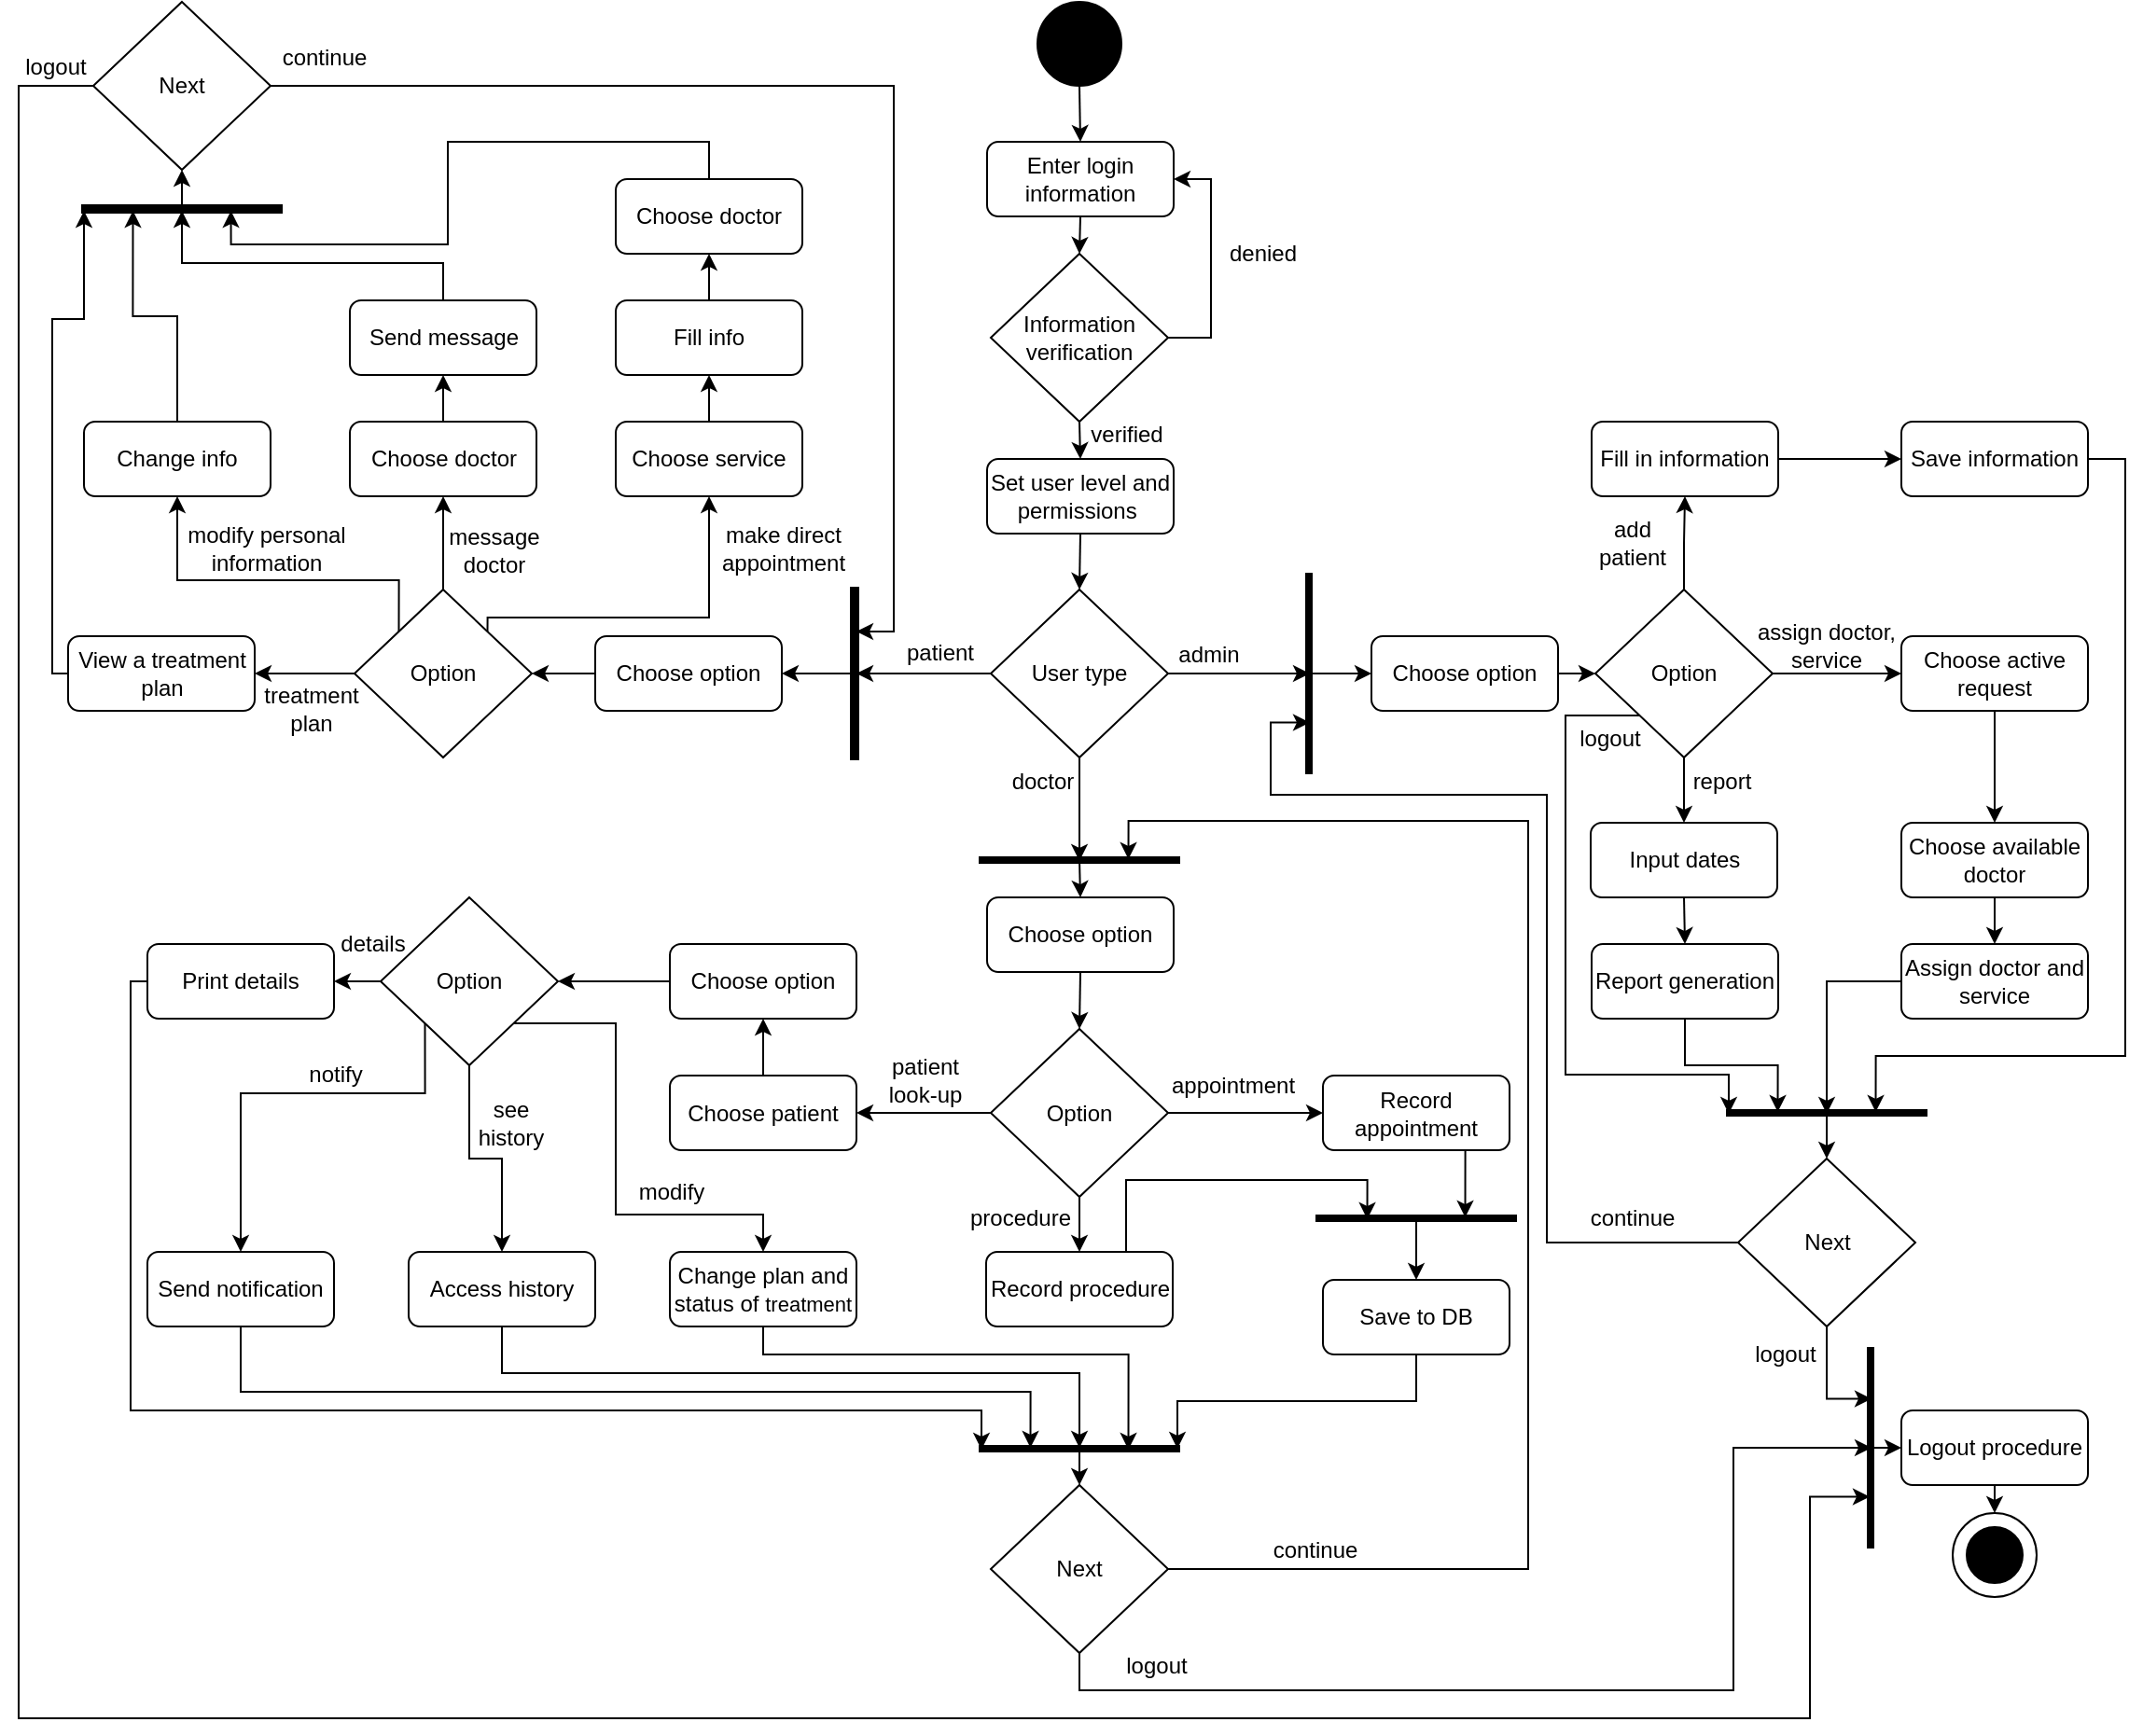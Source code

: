 <mxfile version="20.4.0" type="device"><diagram id="GO4BwM5Yt19h8JfBIdK1" name="Страница 1"><mxGraphModel dx="1038" dy="489" grid="1" gridSize="10" guides="1" tooltips="1" connect="1" arrows="1" fold="1" page="1" pageScale="1" pageWidth="1169" pageHeight="1654" math="0" shadow="0"><root><mxCell id="0"/><mxCell id="1" parent="0"/><mxCell id="h0x4CWhljOdj4y_lGoEo-10" style="edgeStyle=orthogonalEdgeStyle;rounded=0;orthogonalLoop=1;jettySize=auto;html=1;exitX=0.5;exitY=1;exitDx=0;exitDy=0;entryX=0.5;entryY=0;entryDx=0;entryDy=0;" parent="1" source="h0x4CWhljOdj4y_lGoEo-1" target="h0x4CWhljOdj4y_lGoEo-2" edge="1"><mxGeometry relative="1" as="geometry"/></mxCell><mxCell id="h0x4CWhljOdj4y_lGoEo-1" value="" style="ellipse;whiteSpace=wrap;html=1;aspect=fixed;fillColor=#000000;" parent="1" vertex="1"><mxGeometry x="576" y="60" width="45" height="45" as="geometry"/></mxCell><mxCell id="h0x4CWhljOdj4y_lGoEo-5" style="edgeStyle=orthogonalEdgeStyle;rounded=0;orthogonalLoop=1;jettySize=auto;html=1;exitX=0.5;exitY=1;exitDx=0;exitDy=0;entryX=0.5;entryY=0;entryDx=0;entryDy=0;" parent="1" source="h0x4CWhljOdj4y_lGoEo-2" target="h0x4CWhljOdj4y_lGoEo-4" edge="1"><mxGeometry relative="1" as="geometry"/></mxCell><mxCell id="h0x4CWhljOdj4y_lGoEo-2" value="Enter login information" style="rounded=1;whiteSpace=wrap;html=1;fillColor=#FFFFFF;" parent="1" vertex="1"><mxGeometry x="549" y="135" width="100" height="40" as="geometry"/></mxCell><mxCell id="h0x4CWhljOdj4y_lGoEo-20" style="edgeStyle=orthogonalEdgeStyle;rounded=0;orthogonalLoop=1;jettySize=auto;html=1;exitX=0.5;exitY=1;exitDx=0;exitDy=0;entryX=0.5;entryY=0;entryDx=0;entryDy=0;" parent="1" source="h0x4CWhljOdj4y_lGoEo-3" target="h0x4CWhljOdj4y_lGoEo-17" edge="1"><mxGeometry relative="1" as="geometry"/></mxCell><mxCell id="h0x4CWhljOdj4y_lGoEo-3" value="Set user level and permissions&amp;nbsp;" style="rounded=1;whiteSpace=wrap;html=1;fillColor=#FFFFFF;" parent="1" vertex="1"><mxGeometry x="549" y="305" width="100" height="40" as="geometry"/></mxCell><mxCell id="h0x4CWhljOdj4y_lGoEo-18" style="edgeStyle=orthogonalEdgeStyle;rounded=0;orthogonalLoop=1;jettySize=auto;html=1;exitX=0.5;exitY=1;exitDx=0;exitDy=0;entryX=0.5;entryY=0;entryDx=0;entryDy=0;" parent="1" source="h0x4CWhljOdj4y_lGoEo-4" target="h0x4CWhljOdj4y_lGoEo-3" edge="1"><mxGeometry relative="1" as="geometry"/></mxCell><mxCell id="h0x4CWhljOdj4y_lGoEo-221" style="edgeStyle=orthogonalEdgeStyle;rounded=0;orthogonalLoop=1;jettySize=auto;html=1;exitX=1;exitY=0.5;exitDx=0;exitDy=0;entryX=1;entryY=0.5;entryDx=0;entryDy=0;strokeWidth=1;fontSize=11;" parent="1" source="h0x4CWhljOdj4y_lGoEo-4" target="h0x4CWhljOdj4y_lGoEo-2" edge="1"><mxGeometry relative="1" as="geometry"/></mxCell><mxCell id="h0x4CWhljOdj4y_lGoEo-4" value="Information verification" style="rhombus;whiteSpace=wrap;html=1;fillColor=#FFFFFF;" parent="1" vertex="1"><mxGeometry x="551" y="195" width="95" height="90" as="geometry"/></mxCell><mxCell id="h0x4CWhljOdj4y_lGoEo-15" value="denied" style="text;html=1;strokeColor=none;fillColor=none;align=center;verticalAlign=middle;whiteSpace=wrap;rounded=0;" parent="1" vertex="1"><mxGeometry x="666.5" y="180" width="60" height="30" as="geometry"/></mxCell><mxCell id="h0x4CWhljOdj4y_lGoEo-16" value="verified" style="text;html=1;strokeColor=none;fillColor=none;align=center;verticalAlign=middle;whiteSpace=wrap;rounded=0;" parent="1" vertex="1"><mxGeometry x="594" y="277" width="60" height="30" as="geometry"/></mxCell><mxCell id="h0x4CWhljOdj4y_lGoEo-94" style="edgeStyle=orthogonalEdgeStyle;rounded=0;orthogonalLoop=1;jettySize=auto;html=1;exitX=1;exitY=0.5;exitDx=0;exitDy=0;entryX=0.5;entryY=0;entryDx=0;entryDy=0;strokeWidth=1;" parent="1" source="h0x4CWhljOdj4y_lGoEo-17" target="h0x4CWhljOdj4y_lGoEo-90" edge="1"><mxGeometry relative="1" as="geometry"/></mxCell><mxCell id="h0x4CWhljOdj4y_lGoEo-133" style="edgeStyle=orthogonalEdgeStyle;rounded=0;orthogonalLoop=1;jettySize=auto;html=1;exitX=0.5;exitY=1;exitDx=0;exitDy=0;entryX=0.5;entryY=0;entryDx=0;entryDy=0;strokeWidth=1;" parent="1" source="h0x4CWhljOdj4y_lGoEo-17" target="h0x4CWhljOdj4y_lGoEo-131" edge="1"><mxGeometry relative="1" as="geometry"/></mxCell><mxCell id="h0x4CWhljOdj4y_lGoEo-199" style="edgeStyle=orthogonalEdgeStyle;rounded=0;orthogonalLoop=1;jettySize=auto;html=1;exitX=0;exitY=0.5;exitDx=0;exitDy=0;entryX=1;entryY=0.5;entryDx=0;entryDy=0;strokeWidth=1;fontSize=11;" parent="1" source="h0x4CWhljOdj4y_lGoEo-17" target="h0x4CWhljOdj4y_lGoEo-194" edge="1"><mxGeometry relative="1" as="geometry"/></mxCell><mxCell id="h0x4CWhljOdj4y_lGoEo-17" value="User type" style="rhombus;whiteSpace=wrap;html=1;fillColor=#FFFFFF;" parent="1" vertex="1"><mxGeometry x="551" y="375" width="95" height="90" as="geometry"/></mxCell><mxCell id="h0x4CWhljOdj4y_lGoEo-26" style="edgeStyle=orthogonalEdgeStyle;rounded=0;orthogonalLoop=1;jettySize=auto;html=1;exitX=1;exitY=0.5;exitDx=0;exitDy=0;entryX=0;entryY=0.5;entryDx=0;entryDy=0;" parent="1" source="h0x4CWhljOdj4y_lGoEo-23" target="h0x4CWhljOdj4y_lGoEo-25" edge="1"><mxGeometry relative="1" as="geometry"/></mxCell><mxCell id="h0x4CWhljOdj4y_lGoEo-23" value="Choose option" style="rounded=1;whiteSpace=wrap;html=1;fillColor=#FFFFFF;" parent="1" vertex="1"><mxGeometry x="755" y="400" width="100" height="40" as="geometry"/></mxCell><mxCell id="h0x4CWhljOdj4y_lGoEo-105" style="edgeStyle=orthogonalEdgeStyle;rounded=0;orthogonalLoop=1;jettySize=auto;html=1;exitX=0.5;exitY=0;exitDx=0;exitDy=0;entryX=0.5;entryY=1;entryDx=0;entryDy=0;strokeWidth=1;" parent="1" source="h0x4CWhljOdj4y_lGoEo-25" target="h0x4CWhljOdj4y_lGoEo-27" edge="1"><mxGeometry relative="1" as="geometry"/></mxCell><mxCell id="h0x4CWhljOdj4y_lGoEo-111" style="edgeStyle=orthogonalEdgeStyle;rounded=0;orthogonalLoop=1;jettySize=auto;html=1;exitX=1;exitY=0.5;exitDx=0;exitDy=0;entryX=0;entryY=0.5;entryDx=0;entryDy=0;strokeWidth=1;" parent="1" source="h0x4CWhljOdj4y_lGoEo-25" target="h0x4CWhljOdj4y_lGoEo-107" edge="1"><mxGeometry relative="1" as="geometry"/></mxCell><mxCell id="h0x4CWhljOdj4y_lGoEo-113" style="edgeStyle=orthogonalEdgeStyle;rounded=0;orthogonalLoop=1;jettySize=auto;html=1;exitX=0.5;exitY=1;exitDx=0;exitDy=0;entryX=0.5;entryY=0;entryDx=0;entryDy=0;strokeWidth=1;" parent="1" source="h0x4CWhljOdj4y_lGoEo-25" target="h0x4CWhljOdj4y_lGoEo-68" edge="1"><mxGeometry relative="1" as="geometry"/></mxCell><mxCell id="h0x4CWhljOdj4y_lGoEo-150" style="edgeStyle=orthogonalEdgeStyle;rounded=0;orthogonalLoop=1;jettySize=auto;html=1;exitX=0;exitY=1;exitDx=0;exitDy=0;entryX=1;entryY=0;entryDx=0;entryDy=0;strokeWidth=1;" parent="1" source="h0x4CWhljOdj4y_lGoEo-25" target="h0x4CWhljOdj4y_lGoEo-96" edge="1"><mxGeometry relative="1" as="geometry"><Array as="points"><mxPoint x="859" y="443"/><mxPoint x="859" y="635"/><mxPoint x="946" y="635"/></Array></mxGeometry></mxCell><mxCell id="h0x4CWhljOdj4y_lGoEo-25" value="Option" style="rhombus;whiteSpace=wrap;html=1;fillColor=#FFFFFF;" parent="1" vertex="1"><mxGeometry x="875" y="375" width="95" height="90" as="geometry"/></mxCell><mxCell id="h0x4CWhljOdj4y_lGoEo-31" value="" style="edgeStyle=orthogonalEdgeStyle;rounded=0;orthogonalLoop=1;jettySize=auto;html=1;" parent="1" source="h0x4CWhljOdj4y_lGoEo-27" target="h0x4CWhljOdj4y_lGoEo-29" edge="1"><mxGeometry relative="1" as="geometry"/></mxCell><mxCell id="h0x4CWhljOdj4y_lGoEo-27" value="Fill in information" style="rounded=1;whiteSpace=wrap;html=1;fillColor=#FFFFFF;" parent="1" vertex="1"><mxGeometry x="873" y="285" width="100" height="40" as="geometry"/></mxCell><mxCell id="h0x4CWhljOdj4y_lGoEo-122" style="edgeStyle=orthogonalEdgeStyle;rounded=0;orthogonalLoop=1;jettySize=auto;html=1;exitX=1;exitY=0.5;exitDx=0;exitDy=0;entryX=0.25;entryY=1;entryDx=0;entryDy=0;strokeWidth=1;" parent="1" source="h0x4CWhljOdj4y_lGoEo-29" target="h0x4CWhljOdj4y_lGoEo-96" edge="1"><mxGeometry relative="1" as="geometry"><Array as="points"><mxPoint x="1159" y="305"/><mxPoint x="1159" y="625"/><mxPoint x="1025" y="625"/></Array></mxGeometry></mxCell><mxCell id="h0x4CWhljOdj4y_lGoEo-29" value="Save information" style="rounded=1;whiteSpace=wrap;html=1;fillColor=#FFFFFF;" parent="1" vertex="1"><mxGeometry x="1039" y="285" width="100" height="40" as="geometry"/></mxCell><mxCell id="h0x4CWhljOdj4y_lGoEo-34" value="admin" style="text;html=1;strokeColor=none;fillColor=none;align=center;verticalAlign=middle;whiteSpace=wrap;rounded=0;" parent="1" vertex="1"><mxGeometry x="638" y="394.5" width="60" height="30" as="geometry"/></mxCell><mxCell id="h0x4CWhljOdj4y_lGoEo-35" value="add patient" style="text;html=1;strokeColor=none;fillColor=none;align=center;verticalAlign=middle;whiteSpace=wrap;rounded=0;" parent="1" vertex="1"><mxGeometry x="865" y="335" width="60" height="30" as="geometry"/></mxCell><mxCell id="h0x4CWhljOdj4y_lGoEo-37" value="continue" style="text;html=1;strokeColor=none;fillColor=none;align=center;verticalAlign=middle;whiteSpace=wrap;rounded=0;" parent="1" vertex="1"><mxGeometry x="865" y="697" width="60" height="30" as="geometry"/></mxCell><mxCell id="h0x4CWhljOdj4y_lGoEo-39" value="assign doctor, service" style="text;html=1;strokeColor=none;fillColor=none;align=center;verticalAlign=middle;whiteSpace=wrap;rounded=0;" parent="1" vertex="1"><mxGeometry x="959" y="389.5" width="80" height="30" as="geometry"/></mxCell><mxCell id="h0x4CWhljOdj4y_lGoEo-114" style="edgeStyle=orthogonalEdgeStyle;rounded=0;orthogonalLoop=1;jettySize=auto;html=1;exitX=0.5;exitY=1;exitDx=0;exitDy=0;entryX=0.5;entryY=0;entryDx=0;entryDy=0;strokeWidth=1;" parent="1" source="h0x4CWhljOdj4y_lGoEo-68" target="h0x4CWhljOdj4y_lGoEo-69" edge="1"><mxGeometry relative="1" as="geometry"/></mxCell><mxCell id="h0x4CWhljOdj4y_lGoEo-68" value="Input dates" style="rounded=1;whiteSpace=wrap;html=1;fillColor=#FFFFFF;" parent="1" vertex="1"><mxGeometry x="872.5" y="500" width="100" height="40" as="geometry"/></mxCell><mxCell id="h0x4CWhljOdj4y_lGoEo-124" style="edgeStyle=orthogonalEdgeStyle;rounded=0;orthogonalLoop=1;jettySize=auto;html=1;exitX=0.5;exitY=1;exitDx=0;exitDy=0;entryX=0.75;entryY=1;entryDx=0;entryDy=0;strokeWidth=1;" parent="1" source="h0x4CWhljOdj4y_lGoEo-69" target="h0x4CWhljOdj4y_lGoEo-96" edge="1"><mxGeometry relative="1" as="geometry"/></mxCell><mxCell id="h0x4CWhljOdj4y_lGoEo-69" value="Report generation" style="rounded=1;whiteSpace=wrap;html=1;fillColor=#FFFFFF;" parent="1" vertex="1"><mxGeometry x="873" y="565" width="100" height="40" as="geometry"/></mxCell><mxCell id="h0x4CWhljOdj4y_lGoEo-72" value="report" style="text;html=1;strokeColor=none;fillColor=none;align=center;verticalAlign=middle;whiteSpace=wrap;rounded=0;" parent="1" vertex="1"><mxGeometry x="913" y="463" width="60" height="30" as="geometry"/></mxCell><mxCell id="h0x4CWhljOdj4y_lGoEo-93" style="edgeStyle=orthogonalEdgeStyle;rounded=0;orthogonalLoop=1;jettySize=auto;html=1;exitX=0.5;exitY=0;exitDx=0;exitDy=0;entryX=0;entryY=0.5;entryDx=0;entryDy=0;strokeWidth=1;" parent="1" source="h0x4CWhljOdj4y_lGoEo-90" target="h0x4CWhljOdj4y_lGoEo-23" edge="1"><mxGeometry relative="1" as="geometry"/></mxCell><mxCell id="h0x4CWhljOdj4y_lGoEo-90" value="" style="rounded=0;whiteSpace=wrap;html=1;strokeWidth=3;fillColor=#FFFFFF;spacingTop=3;rotation=90;" parent="1" vertex="1"><mxGeometry x="669" y="419.5" width="105" height="1" as="geometry"/></mxCell><mxCell id="h0x4CWhljOdj4y_lGoEo-121" style="edgeStyle=orthogonalEdgeStyle;rounded=0;orthogonalLoop=1;jettySize=auto;html=1;exitX=0.5;exitY=0;exitDx=0;exitDy=0;entryX=0.5;entryY=0;entryDx=0;entryDy=0;strokeWidth=1;" parent="1" source="h0x4CWhljOdj4y_lGoEo-96" target="h0x4CWhljOdj4y_lGoEo-120" edge="1"><mxGeometry relative="1" as="geometry"/></mxCell><mxCell id="h0x4CWhljOdj4y_lGoEo-96" value="" style="rounded=0;whiteSpace=wrap;html=1;strokeWidth=3;fillColor=#FFFFFF;spacingTop=3;rotation=-180;" parent="1" vertex="1"><mxGeometry x="946.5" y="655" width="105" height="1" as="geometry"/></mxCell><mxCell id="h0x4CWhljOdj4y_lGoEo-101" value="logout" style="text;html=1;strokeColor=none;fillColor=none;align=center;verticalAlign=middle;whiteSpace=wrap;rounded=0;" parent="1" vertex="1"><mxGeometry x="946.5" y="770" width="60" height="30" as="geometry"/></mxCell><mxCell id="h0x4CWhljOdj4y_lGoEo-106" style="edgeStyle=orthogonalEdgeStyle;rounded=0;orthogonalLoop=1;jettySize=auto;html=1;exitX=0.5;exitY=1;exitDx=0;exitDy=0;entryX=0.5;entryY=0;entryDx=0;entryDy=0;" parent="1" source="h0x4CWhljOdj4y_lGoEo-107" target="h0x4CWhljOdj4y_lGoEo-109" edge="1"><mxGeometry relative="1" as="geometry"/></mxCell><mxCell id="h0x4CWhljOdj4y_lGoEo-107" value="Choose active request" style="rounded=1;whiteSpace=wrap;html=1;fillColor=#FFFFFF;" parent="1" vertex="1"><mxGeometry x="1039" y="400" width="100" height="40" as="geometry"/></mxCell><mxCell id="h0x4CWhljOdj4y_lGoEo-108" style="edgeStyle=orthogonalEdgeStyle;rounded=0;orthogonalLoop=1;jettySize=auto;html=1;exitX=0.5;exitY=1;exitDx=0;exitDy=0;entryX=0.5;entryY=0;entryDx=0;entryDy=0;" parent="1" source="h0x4CWhljOdj4y_lGoEo-109" target="h0x4CWhljOdj4y_lGoEo-110" edge="1"><mxGeometry relative="1" as="geometry"/></mxCell><mxCell id="h0x4CWhljOdj4y_lGoEo-109" value="Choose available doctor" style="rounded=1;whiteSpace=wrap;html=1;fillColor=#FFFFFF;" parent="1" vertex="1"><mxGeometry x="1039" y="500" width="100" height="40" as="geometry"/></mxCell><mxCell id="h0x4CWhljOdj4y_lGoEo-123" style="edgeStyle=orthogonalEdgeStyle;rounded=0;orthogonalLoop=1;jettySize=auto;html=1;exitX=0;exitY=0.5;exitDx=0;exitDy=0;entryX=0.5;entryY=0;entryDx=0;entryDy=0;strokeWidth=1;" parent="1" source="h0x4CWhljOdj4y_lGoEo-110" target="h0x4CWhljOdj4y_lGoEo-96" edge="1"><mxGeometry relative="1" as="geometry"/></mxCell><mxCell id="h0x4CWhljOdj4y_lGoEo-110" value="Assign doctor and service" style="rounded=1;whiteSpace=wrap;html=1;fillColor=#FFFFFF;" parent="1" vertex="1"><mxGeometry x="1039" y="565" width="100" height="40" as="geometry"/></mxCell><mxCell id="h0x4CWhljOdj4y_lGoEo-115" style="edgeStyle=orthogonalEdgeStyle;rounded=0;orthogonalLoop=1;jettySize=auto;html=1;exitX=0.5;exitY=1;exitDx=0;exitDy=0;entryX=0.5;entryY=0;entryDx=0;entryDy=0;" parent="1" source="h0x4CWhljOdj4y_lGoEo-116" target="h0x4CWhljOdj4y_lGoEo-118" edge="1"><mxGeometry relative="1" as="geometry"/></mxCell><mxCell id="h0x4CWhljOdj4y_lGoEo-116" value="Logout procedure" style="rounded=1;whiteSpace=wrap;html=1;fillColor=#FFFFFF;" parent="1" vertex="1"><mxGeometry x="1039" y="815" width="100" height="40" as="geometry"/></mxCell><mxCell id="h0x4CWhljOdj4y_lGoEo-117" value="" style="group" parent="1" vertex="1" connectable="0"><mxGeometry x="1066.5" y="870" width="45" height="45" as="geometry"/></mxCell><mxCell id="h0x4CWhljOdj4y_lGoEo-118" value="" style="ellipse;whiteSpace=wrap;html=1;aspect=fixed;fillColor=#FFFFFF;" parent="h0x4CWhljOdj4y_lGoEo-117" vertex="1"><mxGeometry width="45" height="45" as="geometry"/></mxCell><mxCell id="h0x4CWhljOdj4y_lGoEo-119" value="" style="ellipse;whiteSpace=wrap;html=1;aspect=fixed;fillColor=#000000;" parent="h0x4CWhljOdj4y_lGoEo-117" vertex="1"><mxGeometry x="7.5" y="7.5" width="30" height="30" as="geometry"/></mxCell><mxCell id="h0x4CWhljOdj4y_lGoEo-127" style="edgeStyle=orthogonalEdgeStyle;rounded=0;orthogonalLoop=1;jettySize=auto;html=1;exitX=0;exitY=0.5;exitDx=0;exitDy=0;entryX=0.75;entryY=0;entryDx=0;entryDy=0;strokeWidth=1;" parent="1" source="h0x4CWhljOdj4y_lGoEo-120" target="h0x4CWhljOdj4y_lGoEo-90" edge="1"><mxGeometry relative="1" as="geometry"><Array as="points"><mxPoint x="849" y="725"/><mxPoint x="849" y="485"/><mxPoint x="701" y="485"/><mxPoint x="701" y="446"/></Array></mxGeometry></mxCell><mxCell id="h0x4CWhljOdj4y_lGoEo-187" style="edgeStyle=orthogonalEdgeStyle;rounded=0;orthogonalLoop=1;jettySize=auto;html=1;exitX=0.5;exitY=1;exitDx=0;exitDy=0;entryX=0.25;entryY=0;entryDx=0;entryDy=0;strokeWidth=1;fontSize=11;" parent="1" source="h0x4CWhljOdj4y_lGoEo-120" target="h0x4CWhljOdj4y_lGoEo-184" edge="1"><mxGeometry relative="1" as="geometry"/></mxCell><mxCell id="h0x4CWhljOdj4y_lGoEo-120" value="Next" style="rhombus;whiteSpace=wrap;html=1;fillColor=#FFFFFF;" parent="1" vertex="1"><mxGeometry x="951.5" y="680" width="95" height="90" as="geometry"/></mxCell><mxCell id="h0x4CWhljOdj4y_lGoEo-136" style="edgeStyle=orthogonalEdgeStyle;rounded=0;orthogonalLoop=1;jettySize=auto;html=1;exitX=0.5;exitY=1;exitDx=0;exitDy=0;entryX=0.5;entryY=0;entryDx=0;entryDy=0;strokeWidth=1;" parent="1" source="h0x4CWhljOdj4y_lGoEo-129" target="h0x4CWhljOdj4y_lGoEo-135" edge="1"><mxGeometry relative="1" as="geometry"/></mxCell><mxCell id="h0x4CWhljOdj4y_lGoEo-129" value="Choose option" style="rounded=1;whiteSpace=wrap;html=1;fillColor=#FFFFFF;" parent="1" vertex="1"><mxGeometry x="549" y="540" width="100" height="40" as="geometry"/></mxCell><mxCell id="h0x4CWhljOdj4y_lGoEo-134" style="edgeStyle=orthogonalEdgeStyle;rounded=0;orthogonalLoop=1;jettySize=auto;html=1;exitX=0.5;exitY=1;exitDx=0;exitDy=0;entryX=0.5;entryY=0;entryDx=0;entryDy=0;strokeWidth=1;" parent="1" source="h0x4CWhljOdj4y_lGoEo-131" target="h0x4CWhljOdj4y_lGoEo-129" edge="1"><mxGeometry relative="1" as="geometry"/></mxCell><mxCell id="h0x4CWhljOdj4y_lGoEo-131" value="" style="rounded=0;whiteSpace=wrap;html=1;strokeWidth=3;fillColor=#FFFFFF;spacingTop=3;rotation=-180;" parent="1" vertex="1"><mxGeometry x="546" y="519.5" width="105" height="1" as="geometry"/></mxCell><mxCell id="h0x4CWhljOdj4y_lGoEo-139" style="edgeStyle=orthogonalEdgeStyle;rounded=0;orthogonalLoop=1;jettySize=auto;html=1;exitX=1;exitY=0.5;exitDx=0;exitDy=0;entryX=0;entryY=0.5;entryDx=0;entryDy=0;strokeWidth=1;" parent="1" source="h0x4CWhljOdj4y_lGoEo-135" target="h0x4CWhljOdj4y_lGoEo-138" edge="1"><mxGeometry relative="1" as="geometry"/></mxCell><mxCell id="h0x4CWhljOdj4y_lGoEo-143" style="edgeStyle=orthogonalEdgeStyle;rounded=0;orthogonalLoop=1;jettySize=auto;html=1;exitX=0.5;exitY=1;exitDx=0;exitDy=0;entryX=0.5;entryY=0;entryDx=0;entryDy=0;strokeWidth=1;" parent="1" source="h0x4CWhljOdj4y_lGoEo-135" target="h0x4CWhljOdj4y_lGoEo-142" edge="1"><mxGeometry relative="1" as="geometry"/></mxCell><mxCell id="h0x4CWhljOdj4y_lGoEo-160" style="edgeStyle=orthogonalEdgeStyle;rounded=0;orthogonalLoop=1;jettySize=auto;html=1;exitX=0;exitY=0.5;exitDx=0;exitDy=0;entryX=1;entryY=0.5;entryDx=0;entryDy=0;strokeWidth=1;" parent="1" source="h0x4CWhljOdj4y_lGoEo-135" target="h0x4CWhljOdj4y_lGoEo-159" edge="1"><mxGeometry relative="1" as="geometry"/></mxCell><mxCell id="h0x4CWhljOdj4y_lGoEo-135" value="Option" style="rhombus;whiteSpace=wrap;html=1;fillColor=#FFFFFF;" parent="1" vertex="1"><mxGeometry x="551" y="610.5" width="95" height="90" as="geometry"/></mxCell><mxCell id="h0x4CWhljOdj4y_lGoEo-137" value="doctor" style="text;html=1;strokeColor=none;fillColor=none;align=center;verticalAlign=middle;whiteSpace=wrap;rounded=0;" parent="1" vertex="1"><mxGeometry x="549" y="463" width="60" height="30" as="geometry"/></mxCell><mxCell id="h0x4CWhljOdj4y_lGoEo-146" style="edgeStyle=orthogonalEdgeStyle;rounded=0;orthogonalLoop=1;jettySize=auto;html=1;exitX=0.75;exitY=1;exitDx=0;exitDy=0;entryX=0.25;entryY=1;entryDx=0;entryDy=0;strokeWidth=1;" parent="1" source="h0x4CWhljOdj4y_lGoEo-138" target="h0x4CWhljOdj4y_lGoEo-144" edge="1"><mxGeometry relative="1" as="geometry"/></mxCell><mxCell id="h0x4CWhljOdj4y_lGoEo-138" value="Record appointment" style="rounded=1;whiteSpace=wrap;html=1;fillColor=#FFFFFF;" parent="1" vertex="1"><mxGeometry x="729" y="635.5" width="100" height="40" as="geometry"/></mxCell><mxCell id="h0x4CWhljOdj4y_lGoEo-140" value="appointment" style="text;html=1;strokeColor=none;fillColor=none;align=center;verticalAlign=middle;whiteSpace=wrap;rounded=0;" parent="1" vertex="1"><mxGeometry x="651" y="626" width="60" height="30" as="geometry"/></mxCell><mxCell id="h0x4CWhljOdj4y_lGoEo-141" value="procedure" style="text;html=1;strokeColor=none;fillColor=none;align=center;verticalAlign=middle;whiteSpace=wrap;rounded=0;" parent="1" vertex="1"><mxGeometry x="537" y="697" width="60" height="30" as="geometry"/></mxCell><mxCell id="h0x4CWhljOdj4y_lGoEo-147" style="edgeStyle=orthogonalEdgeStyle;rounded=0;orthogonalLoop=1;jettySize=auto;html=1;exitX=0.75;exitY=0;exitDx=0;exitDy=0;entryX=0.75;entryY=0;entryDx=0;entryDy=0;strokeWidth=1;" parent="1" source="h0x4CWhljOdj4y_lGoEo-142" target="h0x4CWhljOdj4y_lGoEo-144" edge="1"><mxGeometry relative="1" as="geometry"/></mxCell><mxCell id="h0x4CWhljOdj4y_lGoEo-142" value="Record procedure" style="rounded=1;whiteSpace=wrap;html=1;fillColor=#FFFFFF;" parent="1" vertex="1"><mxGeometry x="548.5" y="730" width="100" height="40" as="geometry"/></mxCell><mxCell id="h0x4CWhljOdj4y_lGoEo-148" style="edgeStyle=orthogonalEdgeStyle;rounded=0;orthogonalLoop=1;jettySize=auto;html=1;exitX=0.5;exitY=1;exitDx=0;exitDy=0;entryX=0.5;entryY=0;entryDx=0;entryDy=0;strokeWidth=1;" parent="1" source="h0x4CWhljOdj4y_lGoEo-144" target="h0x4CWhljOdj4y_lGoEo-145" edge="1"><mxGeometry relative="1" as="geometry"/></mxCell><mxCell id="h0x4CWhljOdj4y_lGoEo-144" value="" style="rounded=0;whiteSpace=wrap;html=1;strokeWidth=3;fillColor=#FFFFFF;spacingTop=3;rotation=-180;" parent="1" vertex="1"><mxGeometry x="726.5" y="711.5" width="105" height="1" as="geometry"/></mxCell><mxCell id="h0x4CWhljOdj4y_lGoEo-155" style="edgeStyle=orthogonalEdgeStyle;rounded=0;orthogonalLoop=1;jettySize=auto;html=1;exitX=0.5;exitY=1;exitDx=0;exitDy=0;entryX=0;entryY=0.5;entryDx=0;entryDy=0;strokeWidth=1;" parent="1" source="h0x4CWhljOdj4y_lGoEo-145" target="h0x4CWhljOdj4y_lGoEo-153" edge="1"><mxGeometry relative="1" as="geometry"/></mxCell><mxCell id="h0x4CWhljOdj4y_lGoEo-145" value="Save to DB" style="rounded=1;whiteSpace=wrap;html=1;fillColor=#FFFFFF;" parent="1" vertex="1"><mxGeometry x="729" y="745" width="100" height="40" as="geometry"/></mxCell><mxCell id="h0x4CWhljOdj4y_lGoEo-151" value="logout" style="text;html=1;strokeColor=none;fillColor=none;align=center;verticalAlign=middle;whiteSpace=wrap;rounded=0;" parent="1" vertex="1"><mxGeometry x="853" y="440" width="60" height="30" as="geometry"/></mxCell><mxCell id="h0x4CWhljOdj4y_lGoEo-156" style="edgeStyle=orthogonalEdgeStyle;rounded=0;orthogonalLoop=1;jettySize=auto;html=1;exitX=1;exitY=0.5;exitDx=0;exitDy=0;entryX=0.25;entryY=1;entryDx=0;entryDy=0;strokeWidth=1;" parent="1" source="h0x4CWhljOdj4y_lGoEo-152" target="h0x4CWhljOdj4y_lGoEo-131" edge="1"><mxGeometry relative="1" as="geometry"><Array as="points"><mxPoint x="839" y="900"/><mxPoint x="839" y="499"/><mxPoint x="625" y="499"/></Array></mxGeometry></mxCell><mxCell id="h0x4CWhljOdj4y_lGoEo-188" style="edgeStyle=orthogonalEdgeStyle;rounded=0;orthogonalLoop=1;jettySize=auto;html=1;exitX=0.5;exitY=1;exitDx=0;exitDy=0;entryX=0.5;entryY=0;entryDx=0;entryDy=0;strokeWidth=1;fontSize=11;" parent="1" source="h0x4CWhljOdj4y_lGoEo-152" target="h0x4CWhljOdj4y_lGoEo-184" edge="1"><mxGeometry relative="1" as="geometry"><Array as="points"><mxPoint x="599" y="965"/><mxPoint x="949" y="965"/><mxPoint x="949" y="835"/></Array></mxGeometry></mxCell><mxCell id="h0x4CWhljOdj4y_lGoEo-152" value="Next" style="rhombus;whiteSpace=wrap;html=1;fillColor=#FFFFFF;" parent="1" vertex="1"><mxGeometry x="551" y="855" width="95" height="90" as="geometry"/></mxCell><mxCell id="h0x4CWhljOdj4y_lGoEo-154" style="edgeStyle=orthogonalEdgeStyle;rounded=0;orthogonalLoop=1;jettySize=auto;html=1;exitX=0.5;exitY=1;exitDx=0;exitDy=0;entryX=0.5;entryY=0;entryDx=0;entryDy=0;strokeWidth=1;" parent="1" source="h0x4CWhljOdj4y_lGoEo-153" target="h0x4CWhljOdj4y_lGoEo-152" edge="1"><mxGeometry relative="1" as="geometry"/></mxCell><mxCell id="h0x4CWhljOdj4y_lGoEo-153" value="" style="rounded=0;whiteSpace=wrap;html=1;strokeWidth=3;fillColor=#FFFFFF;spacingTop=3;rotation=-180;" parent="1" vertex="1"><mxGeometry x="546" y="835" width="105" height="1" as="geometry"/></mxCell><mxCell id="h0x4CWhljOdj4y_lGoEo-158" value="continue" style="text;html=1;strokeColor=none;fillColor=none;align=center;verticalAlign=middle;whiteSpace=wrap;rounded=0;" parent="1" vertex="1"><mxGeometry x="695" y="875" width="60" height="30" as="geometry"/></mxCell><mxCell id="h0x4CWhljOdj4y_lGoEo-165" style="edgeStyle=orthogonalEdgeStyle;rounded=0;orthogonalLoop=1;jettySize=auto;html=1;exitX=0.5;exitY=0;exitDx=0;exitDy=0;entryX=0.5;entryY=1;entryDx=0;entryDy=0;strokeWidth=1;" parent="1" source="h0x4CWhljOdj4y_lGoEo-159" target="h0x4CWhljOdj4y_lGoEo-162" edge="1"><mxGeometry relative="1" as="geometry"/></mxCell><mxCell id="h0x4CWhljOdj4y_lGoEo-159" value="Choose patient" style="rounded=1;whiteSpace=wrap;html=1;fillColor=#FFFFFF;" parent="1" vertex="1"><mxGeometry x="379" y="635.5" width="100" height="40" as="geometry"/></mxCell><mxCell id="h0x4CWhljOdj4y_lGoEo-161" value="patient look-up" style="text;html=1;strokeColor=none;fillColor=none;align=center;verticalAlign=middle;whiteSpace=wrap;rounded=0;" parent="1" vertex="1"><mxGeometry x="486" y="623" width="60" height="30" as="geometry"/></mxCell><mxCell id="h0x4CWhljOdj4y_lGoEo-164" style="edgeStyle=orthogonalEdgeStyle;rounded=0;orthogonalLoop=1;jettySize=auto;html=1;exitX=0;exitY=0.5;exitDx=0;exitDy=0;entryX=1;entryY=0.5;entryDx=0;entryDy=0;strokeWidth=1;" parent="1" source="h0x4CWhljOdj4y_lGoEo-162" target="h0x4CWhljOdj4y_lGoEo-163" edge="1"><mxGeometry relative="1" as="geometry"/></mxCell><mxCell id="h0x4CWhljOdj4y_lGoEo-162" value="Choose option" style="rounded=1;whiteSpace=wrap;html=1;fillColor=#FFFFFF;" parent="1" vertex="1"><mxGeometry x="379" y="565" width="100" height="40" as="geometry"/></mxCell><mxCell id="h0x4CWhljOdj4y_lGoEo-170" style="edgeStyle=orthogonalEdgeStyle;rounded=0;orthogonalLoop=1;jettySize=auto;html=1;exitX=0;exitY=0.5;exitDx=0;exitDy=0;entryX=1;entryY=0.5;entryDx=0;entryDy=0;strokeWidth=1;fontSize=11;" parent="1" source="h0x4CWhljOdj4y_lGoEo-163" target="h0x4CWhljOdj4y_lGoEo-166" edge="1"><mxGeometry relative="1" as="geometry"/></mxCell><mxCell id="h0x4CWhljOdj4y_lGoEo-176" style="edgeStyle=orthogonalEdgeStyle;rounded=0;orthogonalLoop=1;jettySize=auto;html=1;exitX=0;exitY=1;exitDx=0;exitDy=0;strokeWidth=1;fontSize=11;entryX=0.5;entryY=0;entryDx=0;entryDy=0;" parent="1" source="h0x4CWhljOdj4y_lGoEo-163" target="h0x4CWhljOdj4y_lGoEo-169" edge="1"><mxGeometry relative="1" as="geometry"><mxPoint x="199" y="665" as="targetPoint"/><Array as="points"><mxPoint x="248" y="645"/><mxPoint x="149" y="645"/></Array></mxGeometry></mxCell><mxCell id="h0x4CWhljOdj4y_lGoEo-177" style="edgeStyle=orthogonalEdgeStyle;rounded=0;orthogonalLoop=1;jettySize=auto;html=1;exitX=0.5;exitY=1;exitDx=0;exitDy=0;entryX=0.5;entryY=0;entryDx=0;entryDy=0;strokeWidth=1;fontSize=11;" parent="1" source="h0x4CWhljOdj4y_lGoEo-163" target="h0x4CWhljOdj4y_lGoEo-167" edge="1"><mxGeometry relative="1" as="geometry"/></mxCell><mxCell id="h0x4CWhljOdj4y_lGoEo-180" style="edgeStyle=orthogonalEdgeStyle;rounded=0;orthogonalLoop=1;jettySize=auto;html=1;exitX=1;exitY=1;exitDx=0;exitDy=0;strokeWidth=1;fontSize=11;entryX=0.5;entryY=0;entryDx=0;entryDy=0;" parent="1" source="h0x4CWhljOdj4y_lGoEo-163" target="h0x4CWhljOdj4y_lGoEo-168" edge="1"><mxGeometry relative="1" as="geometry"><mxPoint x="309" y="665" as="targetPoint"/><Array as="points"><mxPoint x="350" y="608"/><mxPoint x="350" y="710"/><mxPoint x="429" y="710"/></Array></mxGeometry></mxCell><mxCell id="h0x4CWhljOdj4y_lGoEo-163" value="Option" style="rhombus;whiteSpace=wrap;html=1;fillColor=#FFFFFF;" parent="1" vertex="1"><mxGeometry x="224" y="540" width="95" height="90" as="geometry"/></mxCell><mxCell id="h0x4CWhljOdj4y_lGoEo-171" style="edgeStyle=orthogonalEdgeStyle;rounded=0;orthogonalLoop=1;jettySize=auto;html=1;exitX=0;exitY=0.5;exitDx=0;exitDy=0;entryX=1;entryY=0;entryDx=0;entryDy=0;strokeWidth=1;fontSize=11;" parent="1" source="h0x4CWhljOdj4y_lGoEo-166" target="h0x4CWhljOdj4y_lGoEo-153" edge="1"><mxGeometry relative="1" as="geometry"><Array as="points"><mxPoint x="90" y="585"/><mxPoint x="90" y="815"/><mxPoint x="546" y="815"/></Array></mxGeometry></mxCell><mxCell id="h0x4CWhljOdj4y_lGoEo-166" value="Print details" style="rounded=1;whiteSpace=wrap;html=1;fillColor=#FFFFFF;" parent="1" vertex="1"><mxGeometry x="99" y="565" width="100" height="40" as="geometry"/></mxCell><mxCell id="h0x4CWhljOdj4y_lGoEo-182" style="edgeStyle=orthogonalEdgeStyle;rounded=0;orthogonalLoop=1;jettySize=auto;html=1;exitX=0.5;exitY=1;exitDx=0;exitDy=0;entryX=0.5;entryY=1;entryDx=0;entryDy=0;strokeWidth=1;fontSize=11;" parent="1" source="h0x4CWhljOdj4y_lGoEo-167" target="h0x4CWhljOdj4y_lGoEo-153" edge="1"><mxGeometry relative="1" as="geometry"><Array as="points"><mxPoint x="289" y="795"/><mxPoint x="599" y="795"/></Array></mxGeometry></mxCell><mxCell id="h0x4CWhljOdj4y_lGoEo-167" value="Access history" style="rounded=1;whiteSpace=wrap;html=1;fillColor=#FFFFFF;" parent="1" vertex="1"><mxGeometry x="239" y="730" width="100" height="40" as="geometry"/></mxCell><mxCell id="h0x4CWhljOdj4y_lGoEo-181" style="edgeStyle=orthogonalEdgeStyle;rounded=0;orthogonalLoop=1;jettySize=auto;html=1;exitX=0.5;exitY=1;exitDx=0;exitDy=0;entryX=0.25;entryY=0;entryDx=0;entryDy=0;strokeWidth=1;fontSize=11;" parent="1" source="h0x4CWhljOdj4y_lGoEo-168" target="h0x4CWhljOdj4y_lGoEo-153" edge="1"><mxGeometry relative="1" as="geometry"><Array as="points"><mxPoint x="429" y="785"/><mxPoint x="625" y="785"/></Array></mxGeometry></mxCell><mxCell id="h0x4CWhljOdj4y_lGoEo-168" value="Change plan and status of &lt;font style=&quot;font-size: 11px;&quot;&gt;treatment&lt;/font&gt;" style="rounded=1;whiteSpace=wrap;html=1;fillColor=#FFFFFF;" parent="1" vertex="1"><mxGeometry x="379" y="730" width="100" height="40" as="geometry"/></mxCell><mxCell id="h0x4CWhljOdj4y_lGoEo-183" style="edgeStyle=orthogonalEdgeStyle;rounded=0;orthogonalLoop=1;jettySize=auto;html=1;exitX=0.5;exitY=1;exitDx=0;exitDy=0;entryX=0.75;entryY=1;entryDx=0;entryDy=0;strokeWidth=1;fontSize=11;" parent="1" source="h0x4CWhljOdj4y_lGoEo-169" target="h0x4CWhljOdj4y_lGoEo-153" edge="1"><mxGeometry relative="1" as="geometry"><Array as="points"><mxPoint x="149" y="805"/><mxPoint x="572" y="805"/></Array></mxGeometry></mxCell><mxCell id="h0x4CWhljOdj4y_lGoEo-169" value="Send notification" style="rounded=1;whiteSpace=wrap;html=1;fillColor=#FFFFFF;" parent="1" vertex="1"><mxGeometry x="99" y="730" width="100" height="40" as="geometry"/></mxCell><mxCell id="h0x4CWhljOdj4y_lGoEo-185" style="edgeStyle=orthogonalEdgeStyle;rounded=0;orthogonalLoop=1;jettySize=auto;html=1;exitX=0.5;exitY=0;exitDx=0;exitDy=0;entryX=0;entryY=0.5;entryDx=0;entryDy=0;strokeWidth=1;fontSize=11;" parent="1" source="h0x4CWhljOdj4y_lGoEo-184" target="h0x4CWhljOdj4y_lGoEo-116" edge="1"><mxGeometry relative="1" as="geometry"/></mxCell><mxCell id="h0x4CWhljOdj4y_lGoEo-184" value="" style="rounded=0;whiteSpace=wrap;html=1;strokeWidth=3;fillColor=#FFFFFF;spacingTop=3;rotation=90;" parent="1" vertex="1"><mxGeometry x="970" y="834.5" width="105" height="1" as="geometry"/></mxCell><mxCell id="h0x4CWhljOdj4y_lGoEo-189" value="logout" style="text;html=1;strokeColor=none;fillColor=none;align=center;verticalAlign=middle;whiteSpace=wrap;rounded=0;" parent="1" vertex="1"><mxGeometry x="610" y="937" width="60" height="30" as="geometry"/></mxCell><mxCell id="h0x4CWhljOdj4y_lGoEo-190" value="details" style="text;html=1;strokeColor=none;fillColor=none;align=center;verticalAlign=middle;whiteSpace=wrap;rounded=0;" parent="1" vertex="1"><mxGeometry x="190" y="550" width="60" height="30" as="geometry"/></mxCell><mxCell id="h0x4CWhljOdj4y_lGoEo-191" value="notify" style="text;html=1;strokeColor=none;fillColor=none;align=center;verticalAlign=middle;whiteSpace=wrap;rounded=0;" parent="1" vertex="1"><mxGeometry x="170" y="620" width="60" height="30" as="geometry"/></mxCell><mxCell id="h0x4CWhljOdj4y_lGoEo-192" value="see history" style="text;html=1;strokeColor=none;fillColor=none;align=center;verticalAlign=middle;whiteSpace=wrap;rounded=0;" parent="1" vertex="1"><mxGeometry x="264" y="645.5" width="60" height="30" as="geometry"/></mxCell><mxCell id="h0x4CWhljOdj4y_lGoEo-193" value="modify" style="text;html=1;strokeColor=none;fillColor=none;align=center;verticalAlign=middle;whiteSpace=wrap;rounded=0;" parent="1" vertex="1"><mxGeometry x="350" y="682.5" width="60" height="30" as="geometry"/></mxCell><mxCell id="h0x4CWhljOdj4y_lGoEo-202" style="edgeStyle=orthogonalEdgeStyle;rounded=0;orthogonalLoop=1;jettySize=auto;html=1;exitX=0;exitY=0.5;exitDx=0;exitDy=0;entryX=1;entryY=0.5;entryDx=0;entryDy=0;strokeWidth=1;fontSize=11;" parent="1" source="h0x4CWhljOdj4y_lGoEo-194" target="h0x4CWhljOdj4y_lGoEo-201" edge="1"><mxGeometry relative="1" as="geometry"/></mxCell><mxCell id="h0x4CWhljOdj4y_lGoEo-194" value="" style="rounded=0;whiteSpace=wrap;html=1;strokeWidth=3;fillColor=#FFFFFF;spacingTop=3;rotation=0;" parent="1" vertex="1"><mxGeometry x="477" y="375" width="2" height="90" as="geometry"/></mxCell><mxCell id="h0x4CWhljOdj4y_lGoEo-200" value="patient" style="text;html=1;strokeColor=none;fillColor=none;align=center;verticalAlign=middle;whiteSpace=wrap;rounded=0;" parent="1" vertex="1"><mxGeometry x="494" y="393.5" width="60" height="30" as="geometry"/></mxCell><mxCell id="h0x4CWhljOdj4y_lGoEo-204" style="edgeStyle=orthogonalEdgeStyle;rounded=0;orthogonalLoop=1;jettySize=auto;html=1;exitX=0;exitY=0.5;exitDx=0;exitDy=0;entryX=1;entryY=0.5;entryDx=0;entryDy=0;strokeWidth=1;fontSize=11;" parent="1" source="h0x4CWhljOdj4y_lGoEo-201" target="h0x4CWhljOdj4y_lGoEo-203" edge="1"><mxGeometry relative="1" as="geometry"/></mxCell><mxCell id="h0x4CWhljOdj4y_lGoEo-201" value="Choose option" style="rounded=1;whiteSpace=wrap;html=1;fillColor=#FFFFFF;" parent="1" vertex="1"><mxGeometry x="339" y="400" width="100" height="40" as="geometry"/></mxCell><mxCell id="h0x4CWhljOdj4y_lGoEo-209" style="edgeStyle=orthogonalEdgeStyle;rounded=0;orthogonalLoop=1;jettySize=auto;html=1;exitX=0.5;exitY=0;exitDx=0;exitDy=0;entryX=0.5;entryY=1;entryDx=0;entryDy=0;strokeWidth=1;fontSize=11;" parent="1" source="h0x4CWhljOdj4y_lGoEo-203" target="h0x4CWhljOdj4y_lGoEo-205" edge="1"><mxGeometry relative="1" as="geometry"/></mxCell><mxCell id="h0x4CWhljOdj4y_lGoEo-227" style="edgeStyle=orthogonalEdgeStyle;rounded=0;orthogonalLoop=1;jettySize=auto;html=1;exitX=0;exitY=0.5;exitDx=0;exitDy=0;entryX=1;entryY=0.5;entryDx=0;entryDy=0;strokeWidth=1;fontSize=11;" parent="1" source="h0x4CWhljOdj4y_lGoEo-203" target="h0x4CWhljOdj4y_lGoEo-226" edge="1"><mxGeometry relative="1" as="geometry"/></mxCell><mxCell id="h0x4CWhljOdj4y_lGoEo-229" style="edgeStyle=orthogonalEdgeStyle;rounded=0;orthogonalLoop=1;jettySize=auto;html=1;exitX=1;exitY=0;exitDx=0;exitDy=0;entryX=0.5;entryY=1;entryDx=0;entryDy=0;strokeWidth=1;fontSize=11;" parent="1" source="h0x4CWhljOdj4y_lGoEo-203" target="h0x4CWhljOdj4y_lGoEo-206" edge="1"><mxGeometry relative="1" as="geometry"><Array as="points"><mxPoint x="281" y="390"/><mxPoint x="400" y="390"/></Array></mxGeometry></mxCell><mxCell id="h0x4CWhljOdj4y_lGoEo-238" style="edgeStyle=orthogonalEdgeStyle;rounded=0;orthogonalLoop=1;jettySize=auto;html=1;exitX=0;exitY=0;exitDx=0;exitDy=0;entryX=0.5;entryY=1;entryDx=0;entryDy=0;strokeWidth=1;fontSize=11;" parent="1" source="h0x4CWhljOdj4y_lGoEo-203" target="h0x4CWhljOdj4y_lGoEo-207" edge="1"><mxGeometry relative="1" as="geometry"><Array as="points"><mxPoint x="234" y="370"/><mxPoint x="115" y="370"/></Array></mxGeometry></mxCell><mxCell id="h0x4CWhljOdj4y_lGoEo-203" value="Option" style="rhombus;whiteSpace=wrap;html=1;fillColor=#FFFFFF;" parent="1" vertex="1"><mxGeometry x="210" y="375" width="95" height="90" as="geometry"/></mxCell><mxCell id="h0x4CWhljOdj4y_lGoEo-237" style="edgeStyle=orthogonalEdgeStyle;rounded=0;orthogonalLoop=1;jettySize=auto;html=1;exitX=0.5;exitY=0;exitDx=0;exitDy=0;entryX=0.5;entryY=1;entryDx=0;entryDy=0;strokeWidth=1;fontSize=11;" parent="1" source="h0x4CWhljOdj4y_lGoEo-205" target="h0x4CWhljOdj4y_lGoEo-235" edge="1"><mxGeometry relative="1" as="geometry"/></mxCell><mxCell id="h0x4CWhljOdj4y_lGoEo-205" value="Choose doctor" style="rounded=1;whiteSpace=wrap;html=1;fillColor=#FFFFFF;" parent="1" vertex="1"><mxGeometry x="207.5" y="285" width="100" height="40" as="geometry"/></mxCell><mxCell id="h0x4CWhljOdj4y_lGoEo-233" style="edgeStyle=orthogonalEdgeStyle;rounded=0;orthogonalLoop=1;jettySize=auto;html=1;exitX=0.5;exitY=0;exitDx=0;exitDy=0;entryX=0.5;entryY=1;entryDx=0;entryDy=0;strokeWidth=1;fontSize=11;" parent="1" source="h0x4CWhljOdj4y_lGoEo-206" target="h0x4CWhljOdj4y_lGoEo-230" edge="1"><mxGeometry relative="1" as="geometry"/></mxCell><mxCell id="h0x4CWhljOdj4y_lGoEo-206" value="Choose service" style="rounded=1;whiteSpace=wrap;html=1;fillColor=#FFFFFF;" parent="1" vertex="1"><mxGeometry x="350" y="285" width="100" height="40" as="geometry"/></mxCell><mxCell id="h0x4CWhljOdj4y_lGoEo-245" style="edgeStyle=orthogonalEdgeStyle;rounded=0;orthogonalLoop=1;jettySize=auto;html=1;exitX=0.5;exitY=0;exitDx=0;exitDy=0;entryX=0.75;entryY=0;entryDx=0;entryDy=0;strokeWidth=1;fontSize=11;" parent="1" source="h0x4CWhljOdj4y_lGoEo-207" target="h0x4CWhljOdj4y_lGoEo-211" edge="1"><mxGeometry relative="1" as="geometry"/></mxCell><mxCell id="h0x4CWhljOdj4y_lGoEo-207" value="Change info" style="rounded=1;whiteSpace=wrap;html=1;fillColor=#FFFFFF;" parent="1" vertex="1"><mxGeometry x="65" y="285" width="100" height="40" as="geometry"/></mxCell><mxCell id="h0x4CWhljOdj4y_lGoEo-241" style="edgeStyle=orthogonalEdgeStyle;rounded=0;orthogonalLoop=1;jettySize=auto;html=1;exitX=0.5;exitY=1;exitDx=0;exitDy=0;entryX=0.5;entryY=1;entryDx=0;entryDy=0;strokeWidth=1;fontSize=11;" parent="1" source="h0x4CWhljOdj4y_lGoEo-211" target="h0x4CWhljOdj4y_lGoEo-215" edge="1"><mxGeometry relative="1" as="geometry"/></mxCell><mxCell id="h0x4CWhljOdj4y_lGoEo-211" value="" style="rounded=0;whiteSpace=wrap;html=1;strokeWidth=3;fillColor=#FFFFFF;spacingTop=3;rotation=-180;" parent="1" vertex="1"><mxGeometry x="65" y="170" width="105" height="2" as="geometry"/></mxCell><mxCell id="h0x4CWhljOdj4y_lGoEo-220" style="edgeStyle=orthogonalEdgeStyle;rounded=0;orthogonalLoop=1;jettySize=auto;html=1;exitX=1;exitY=0.5;exitDx=0;exitDy=0;entryX=1;entryY=0.25;entryDx=0;entryDy=0;strokeWidth=1;fontSize=11;" parent="1" source="h0x4CWhljOdj4y_lGoEo-215" target="h0x4CWhljOdj4y_lGoEo-194" edge="1"><mxGeometry relative="1" as="geometry"/></mxCell><mxCell id="h0x4CWhljOdj4y_lGoEo-223" style="edgeStyle=orthogonalEdgeStyle;rounded=0;orthogonalLoop=1;jettySize=auto;html=1;exitX=0;exitY=0.5;exitDx=0;exitDy=0;entryX=0.75;entryY=1;entryDx=0;entryDy=0;strokeWidth=1;fontSize=11;" parent="1" source="h0x4CWhljOdj4y_lGoEo-215" target="h0x4CWhljOdj4y_lGoEo-184" edge="1"><mxGeometry relative="1" as="geometry"><Array as="points"><mxPoint x="30" y="105"/><mxPoint x="30" y="980"/><mxPoint x="990" y="980"/><mxPoint x="990" y="861"/></Array></mxGeometry></mxCell><mxCell id="h0x4CWhljOdj4y_lGoEo-215" value="Next" style="rhombus;whiteSpace=wrap;html=1;fillColor=#FFFFFF;" parent="1" vertex="1"><mxGeometry x="70" y="60" width="95" height="90" as="geometry"/></mxCell><mxCell id="h0x4CWhljOdj4y_lGoEo-222" value="continue" style="text;html=1;strokeColor=none;fillColor=none;align=center;verticalAlign=middle;whiteSpace=wrap;rounded=0;" parent="1" vertex="1"><mxGeometry x="164" y="75" width="60" height="30" as="geometry"/></mxCell><mxCell id="h0x4CWhljOdj4y_lGoEo-224" value="logout" style="text;html=1;strokeColor=none;fillColor=none;align=center;verticalAlign=middle;whiteSpace=wrap;rounded=0;" parent="1" vertex="1"><mxGeometry x="20" y="80" width="60" height="30" as="geometry"/></mxCell><mxCell id="h0x4CWhljOdj4y_lGoEo-246" style="edgeStyle=orthogonalEdgeStyle;rounded=0;orthogonalLoop=1;jettySize=auto;html=1;exitX=0;exitY=0.5;exitDx=0;exitDy=0;entryX=1;entryY=0;entryDx=0;entryDy=0;strokeWidth=1;fontSize=11;" parent="1" source="h0x4CWhljOdj4y_lGoEo-226" target="h0x4CWhljOdj4y_lGoEo-211" edge="1"><mxGeometry relative="1" as="geometry"><Array as="points"><mxPoint x="48" y="420"/><mxPoint x="48" y="230"/><mxPoint x="65" y="230"/></Array></mxGeometry></mxCell><mxCell id="h0x4CWhljOdj4y_lGoEo-226" value="View a treatment plan" style="rounded=1;whiteSpace=wrap;html=1;fillColor=#FFFFFF;" parent="1" vertex="1"><mxGeometry x="56.5" y="400" width="100" height="40" as="geometry"/></mxCell><mxCell id="h0x4CWhljOdj4y_lGoEo-234" style="edgeStyle=orthogonalEdgeStyle;rounded=0;orthogonalLoop=1;jettySize=auto;html=1;exitX=0.5;exitY=0;exitDx=0;exitDy=0;entryX=0.5;entryY=1;entryDx=0;entryDy=0;strokeWidth=1;fontSize=11;" parent="1" source="h0x4CWhljOdj4y_lGoEo-230" target="h0x4CWhljOdj4y_lGoEo-231" edge="1"><mxGeometry relative="1" as="geometry"/></mxCell><mxCell id="h0x4CWhljOdj4y_lGoEo-230" value="Fill info" style="rounded=1;whiteSpace=wrap;html=1;fillColor=#FFFFFF;" parent="1" vertex="1"><mxGeometry x="350" y="220" width="100" height="40" as="geometry"/></mxCell><mxCell id="h0x4CWhljOdj4y_lGoEo-242" style="edgeStyle=orthogonalEdgeStyle;rounded=0;orthogonalLoop=1;jettySize=auto;html=1;exitX=0.5;exitY=0;exitDx=0;exitDy=0;entryX=0.25;entryY=0;entryDx=0;entryDy=0;strokeWidth=1;fontSize=11;" parent="1" source="h0x4CWhljOdj4y_lGoEo-231" target="h0x4CWhljOdj4y_lGoEo-211" edge="1"><mxGeometry relative="1" as="geometry"><Array as="points"><mxPoint x="400" y="135"/><mxPoint x="260" y="135"/><mxPoint x="260" y="190"/><mxPoint x="144" y="190"/></Array></mxGeometry></mxCell><mxCell id="h0x4CWhljOdj4y_lGoEo-231" value="Choose doctor" style="rounded=1;whiteSpace=wrap;html=1;fillColor=#FFFFFF;" parent="1" vertex="1"><mxGeometry x="350" y="155" width="100" height="40" as="geometry"/></mxCell><mxCell id="h0x4CWhljOdj4y_lGoEo-244" style="edgeStyle=orthogonalEdgeStyle;rounded=0;orthogonalLoop=1;jettySize=auto;html=1;exitX=0.5;exitY=0;exitDx=0;exitDy=0;entryX=0.5;entryY=0;entryDx=0;entryDy=0;strokeWidth=1;fontSize=11;" parent="1" source="h0x4CWhljOdj4y_lGoEo-235" target="h0x4CWhljOdj4y_lGoEo-211" edge="1"><mxGeometry relative="1" as="geometry"><Array as="points"><mxPoint x="258" y="200"/><mxPoint x="118" y="200"/></Array></mxGeometry></mxCell><mxCell id="h0x4CWhljOdj4y_lGoEo-235" value="Send message" style="rounded=1;whiteSpace=wrap;html=1;fillColor=#FFFFFF;" parent="1" vertex="1"><mxGeometry x="207.5" y="220" width="100" height="40" as="geometry"/></mxCell><mxCell id="mOd3qPqTRAuiER1g5h29-1" value="make direct appointment" style="text;html=1;strokeColor=none;fillColor=none;align=center;verticalAlign=middle;whiteSpace=wrap;rounded=0;" vertex="1" parent="1"><mxGeometry x="410" y="338" width="60" height="30" as="geometry"/></mxCell><mxCell id="mOd3qPqTRAuiER1g5h29-2" value="modify personal information" style="text;html=1;strokeColor=none;fillColor=none;align=center;verticalAlign=middle;whiteSpace=wrap;rounded=0;" vertex="1" parent="1"><mxGeometry x="118" y="338" width="90" height="30" as="geometry"/></mxCell><mxCell id="mOd3qPqTRAuiER1g5h29-3" value="message doctor" style="text;html=1;strokeColor=none;fillColor=none;align=center;verticalAlign=middle;whiteSpace=wrap;rounded=0;" vertex="1" parent="1"><mxGeometry x="255" y="339" width="60" height="30" as="geometry"/></mxCell><mxCell id="mOd3qPqTRAuiER1g5h29-5" value="treatment plan" style="text;html=1;strokeColor=none;fillColor=none;align=center;verticalAlign=middle;whiteSpace=wrap;rounded=0;" vertex="1" parent="1"><mxGeometry x="153.25" y="423.5" width="67.75" height="30" as="geometry"/></mxCell></root></mxGraphModel></diagram></mxfile>